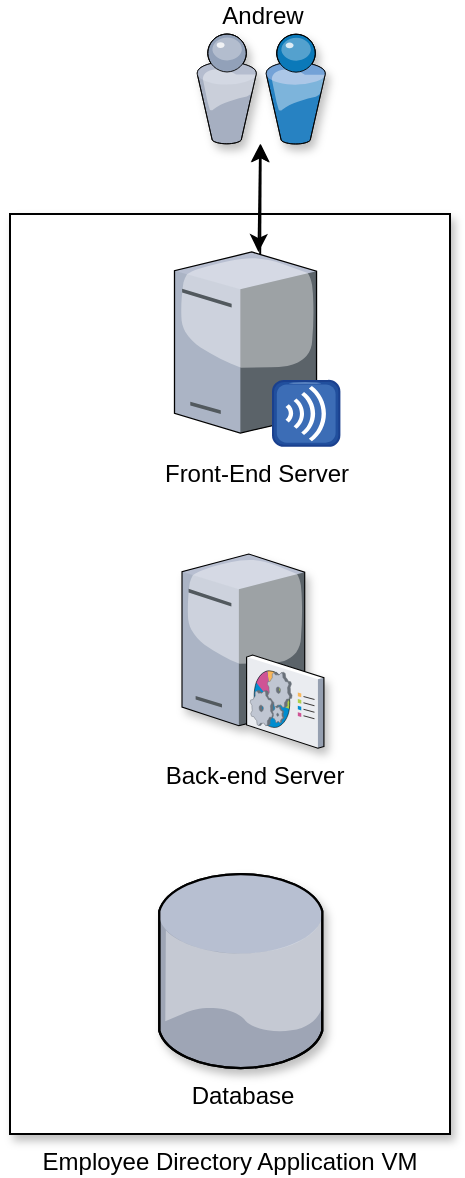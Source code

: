 <mxfile version="12.7.8" type="device"><diagram name="Page-1" id="822b0af5-4adb-64df-f703-e8dfc1f81529"><mxGraphModel dx="1186" dy="764" grid="1" gridSize="10" guides="1" tooltips="1" connect="1" arrows="1" fold="1" page="1" pageScale="1" pageWidth="1100" pageHeight="850" background="#ffffff" math="0" shadow="0"><root><mxCell id="0"/><mxCell id="1" parent="0"/><mxCell id="7e7BQ_-c0STVDyYA_Ri2-6" value="Employee Directory Application VM" style="rounded=0;whiteSpace=wrap;html=1;shadow=1;strokeColor=#000000;fillColor=#ffffff;labelPosition=center;verticalLabelPosition=bottom;align=center;verticalAlign=top;" vertex="1" parent="1"><mxGeometry x="280" y="230" width="220" height="460" as="geometry"/></mxCell><mxCell id="iFfxKbLt2-G836pS57oZ-5" value="" style="edgeStyle=none;rounded=0;orthogonalLoop=1;jettySize=auto;html=1;" parent="1" target="qooCzj0sSRNJPpl9ZEZt-1" edge="1"><mxGeometry relative="1" as="geometry"><mxPoint x="405" y="270" as="sourcePoint"/></mxGeometry></mxCell><mxCell id="qooCzj0sSRNJPpl9ZEZt-43" value="&lt;br&gt;" style="edgeStyle=none;rounded=0;orthogonalLoop=1;jettySize=auto;html=1;startArrow=classic;startFill=1;" parent="1" source="qooCzj0sSRNJPpl9ZEZt-1" target="iFfxKbLt2-G836pS57oZ-4" edge="1"><mxGeometry relative="1" as="geometry"><mxPoint x="405" y="240" as="targetPoint"/></mxGeometry></mxCell><mxCell id="qooCzj0sSRNJPpl9ZEZt-1" value="Andrew" style="verticalLabelPosition=top;aspect=fixed;html=1;verticalAlign=bottom;strokeColor=none;align=center;outlineConnect=0;shape=mxgraph.citrix.users;shadow=1;labelPosition=center;" parent="1" vertex="1"><mxGeometry x="373.25" y="140" width="64.5" height="55" as="geometry"/></mxCell><mxCell id="qooCzj0sSRNJPpl9ZEZt-14" value="Database" style="verticalLabelPosition=bottom;aspect=fixed;html=1;verticalAlign=top;strokeColor=none;align=center;outlineConnect=0;shape=mxgraph.citrix.database;shadow=1;fontFamily=Helvetica;fontSize=12;fontColor=#000000;fillColor=#ffffff;" parent="1" vertex="1"><mxGeometry x="354.55" y="560" width="82.45" height="97" as="geometry"/></mxCell><mxCell id="qooCzj0sSRNJPpl9ZEZt-16" value="Back-end Server" style="verticalLabelPosition=bottom;aspect=fixed;html=1;verticalAlign=top;strokeColor=none;align=center;outlineConnect=0;shape=mxgraph.citrix.command_center;shadow=1;fontFamily=Helvetica;fontSize=12;fontColor=#000000;fillColor=#ffffff;" parent="1" vertex="1"><mxGeometry x="366" y="400" width="71" height="97" as="geometry"/></mxCell><mxCell id="iFfxKbLt2-G836pS57oZ-4" value="Front-End Server" style="verticalLabelPosition=bottom;aspect=fixed;html=1;verticalAlign=top;strokeColor=none;align=center;outlineConnect=0;shape=mxgraph.citrix.merchandising_server;fontFamily=Helvetica;fontSize=12;fontColor=#000000;fillColor=#ffffff;" parent="1" vertex="1"><mxGeometry x="362.25" y="249" width="82.45" height="97" as="geometry"/></mxCell></root></mxGraphModel></diagram></mxfile>